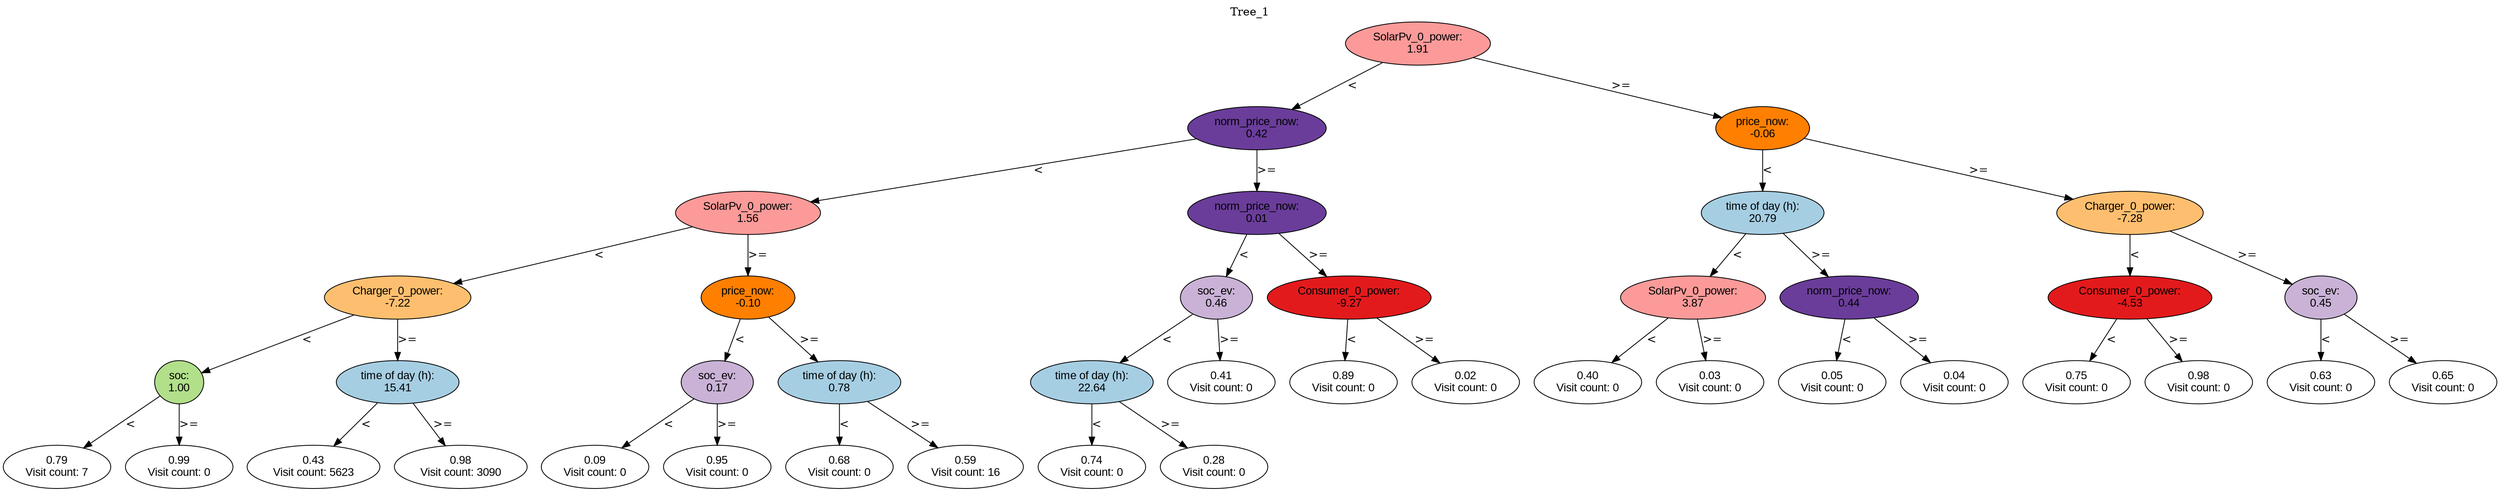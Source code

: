 digraph BST {
    node [fontname="Arial" style=filled colorscheme=paired12];
    0 [ label = "SolarPv_0_power:
1.91" fillcolor=5];
    1 [ label = "norm_price_now:
0.42" fillcolor=10];
    2 [ label = "SolarPv_0_power:
1.56" fillcolor=5];
    3 [ label = "Charger_0_power:
-7.22" fillcolor=7];
    4 [ label = "soc:
1.00" fillcolor=3];
    5 [ label = "0.79
Visit count: 7" fillcolor=white];
    6 [ label = "0.99
Visit count: 0" fillcolor=white];
    7 [ label = "time of day (h):
15.41" fillcolor=1];
    8 [ label = "0.43
Visit count: 5623" fillcolor=white];
    9 [ label = "0.98
Visit count: 3090" fillcolor=white];
    10 [ label = "price_now:
-0.10" fillcolor=8];
    11 [ label = "soc_ev:
0.17" fillcolor=9];
    12 [ label = "0.09
Visit count: 0" fillcolor=white];
    13 [ label = "0.95
Visit count: 0" fillcolor=white];
    14 [ label = "time of day (h):
0.78" fillcolor=1];
    15 [ label = "0.68
Visit count: 0" fillcolor=white];
    16 [ label = "0.59
Visit count: 16" fillcolor=white];
    17 [ label = "norm_price_now:
0.01" fillcolor=10];
    18 [ label = "soc_ev:
0.46" fillcolor=9];
    19 [ label = "time of day (h):
22.64" fillcolor=1];
    20 [ label = "0.74
Visit count: 0" fillcolor=white];
    21 [ label = "0.28
Visit count: 0" fillcolor=white];
    22 [ label = "0.41
Visit count: 0" fillcolor=white];
    23 [ label = "Consumer_0_power:
-9.27" fillcolor=6];
    24 [ label = "0.89
Visit count: 0" fillcolor=white];
    25 [ label = "0.02
Visit count: 0" fillcolor=white];
    26 [ label = "price_now:
-0.06" fillcolor=8];
    27 [ label = "time of day (h):
20.79" fillcolor=1];
    28 [ label = "SolarPv_0_power:
3.87" fillcolor=5];
    29 [ label = "0.40
Visit count: 0" fillcolor=white];
    30 [ label = "0.03
Visit count: 0" fillcolor=white];
    31 [ label = "norm_price_now:
0.44" fillcolor=10];
    32 [ label = "0.05
Visit count: 0" fillcolor=white];
    33 [ label = "0.04
Visit count: 0" fillcolor=white];
    34 [ label = "Charger_0_power:
-7.28" fillcolor=7];
    35 [ label = "Consumer_0_power:
-4.53" fillcolor=6];
    36 [ label = "0.75
Visit count: 0" fillcolor=white];
    37 [ label = "0.98
Visit count: 0" fillcolor=white];
    38 [ label = "soc_ev:
0.45" fillcolor=9];
    39 [ label = "0.63
Visit count: 0" fillcolor=white];
    40 [ label = "0.65
Visit count: 0" fillcolor=white];

    0  -> 1[ label = "<"];
    0  -> 26[ label = ">="];
    1  -> 2[ label = "<"];
    1  -> 17[ label = ">="];
    2  -> 3[ label = "<"];
    2  -> 10[ label = ">="];
    3  -> 4[ label = "<"];
    3  -> 7[ label = ">="];
    4  -> 5[ label = "<"];
    4  -> 6[ label = ">="];
    7  -> 8[ label = "<"];
    7  -> 9[ label = ">="];
    10  -> 11[ label = "<"];
    10  -> 14[ label = ">="];
    11  -> 12[ label = "<"];
    11  -> 13[ label = ">="];
    14  -> 15[ label = "<"];
    14  -> 16[ label = ">="];
    17  -> 18[ label = "<"];
    17  -> 23[ label = ">="];
    18  -> 19[ label = "<"];
    18  -> 22[ label = ">="];
    19  -> 20[ label = "<"];
    19  -> 21[ label = ">="];
    23  -> 24[ label = "<"];
    23  -> 25[ label = ">="];
    26  -> 27[ label = "<"];
    26  -> 34[ label = ">="];
    27  -> 28[ label = "<"];
    27  -> 31[ label = ">="];
    28  -> 29[ label = "<"];
    28  -> 30[ label = ">="];
    31  -> 32[ label = "<"];
    31  -> 33[ label = ">="];
    34  -> 35[ label = "<"];
    34  -> 38[ label = ">="];
    35  -> 36[ label = "<"];
    35  -> 37[ label = ">="];
    38  -> 39[ label = "<"];
    38  -> 40[ label = ">="];

    labelloc="t";
    label="Tree_1";
}